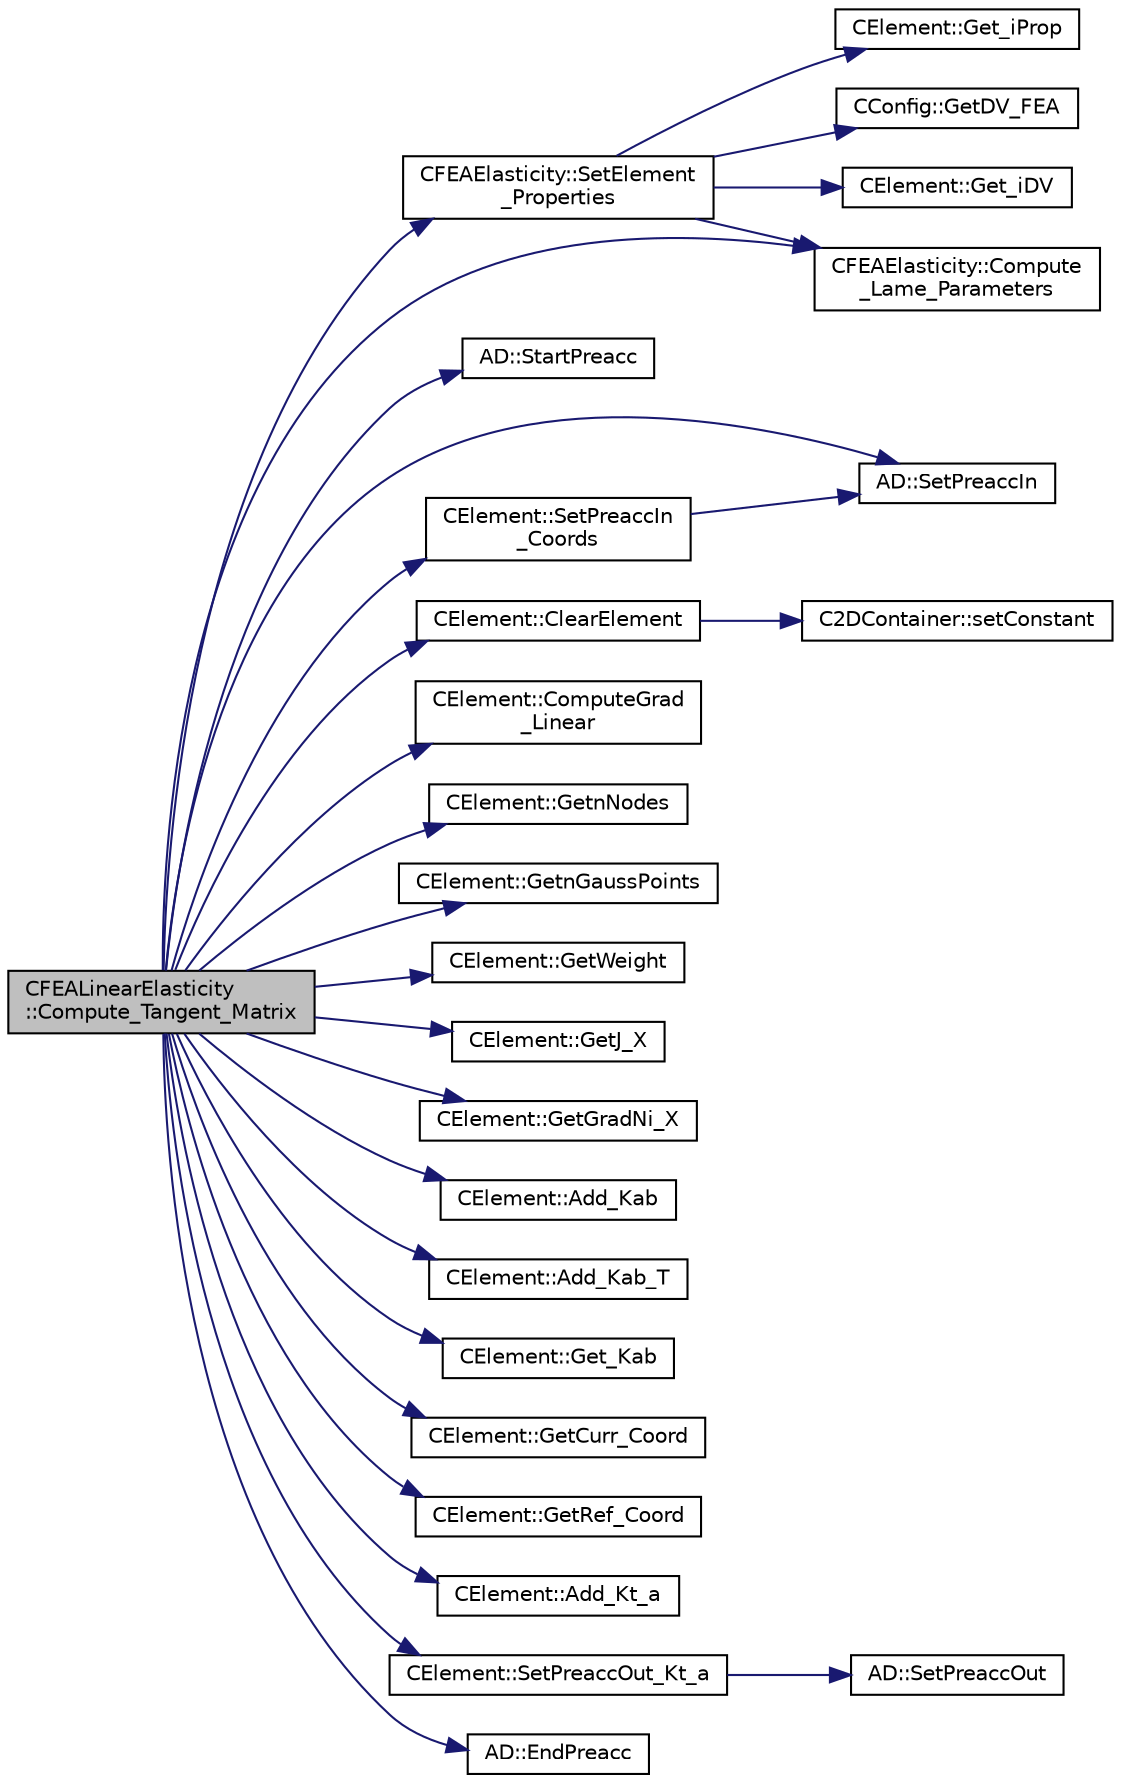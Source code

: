 digraph "CFEALinearElasticity::Compute_Tangent_Matrix"
{
  edge [fontname="Helvetica",fontsize="10",labelfontname="Helvetica",labelfontsize="10"];
  node [fontname="Helvetica",fontsize="10",shape=record];
  rankdir="LR";
  Node57 [label="CFEALinearElasticity\l::Compute_Tangent_Matrix",height=0.2,width=0.4,color="black", fillcolor="grey75", style="filled", fontcolor="black"];
  Node57 -> Node58 [color="midnightblue",fontsize="10",style="solid",fontname="Helvetica"];
  Node58 [label="CFEAElasticity::SetElement\l_Properties",height=0.2,width=0.4,color="black", fillcolor="white", style="filled",URL="$class_c_f_e_a_elasticity.html#a51c7b092be4fbcfc1a4907facfbbc84b",tooltip="Set element material properties. "];
  Node58 -> Node59 [color="midnightblue",fontsize="10",style="solid",fontname="Helvetica"];
  Node59 [label="CElement::Get_iProp",height=0.2,width=0.4,color="black", fillcolor="white", style="filled",URL="$class_c_element.html#a316ca4ad94c25db42cca8a9c4d187fdc",tooltip="Return the value of the identifier for the Element Property. "];
  Node58 -> Node60 [color="midnightblue",fontsize="10",style="solid",fontname="Helvetica"];
  Node60 [label="CConfig::GetDV_FEA",height=0.2,width=0.4,color="black", fillcolor="white", style="filled",URL="$class_c_config.html#a76b87a4b23cfd858b5473d9b9650eb1a",tooltip="Get the kind of design variable for FEA. "];
  Node58 -> Node61 [color="midnightblue",fontsize="10",style="solid",fontname="Helvetica"];
  Node61 [label="CElement::Get_iDV",height=0.2,width=0.4,color="black", fillcolor="white", style="filled",URL="$class_c_element.html#a9aca256c29c68f6be62c9a74f7a39fa8",tooltip="Return the value of the identifier for the Design Variable. "];
  Node58 -> Node62 [color="midnightblue",fontsize="10",style="solid",fontname="Helvetica"];
  Node62 [label="CFEAElasticity::Compute\l_Lame_Parameters",height=0.2,width=0.4,color="black", fillcolor="white", style="filled",URL="$class_c_f_e_a_elasticity.html#a3c8b0dc963f5cdfc3330f4349e267184",tooltip="Update the Lame parameters (required in AD to account for all dependencies). "];
  Node57 -> Node63 [color="midnightblue",fontsize="10",style="solid",fontname="Helvetica"];
  Node63 [label="AD::StartPreacc",height=0.2,width=0.4,color="black", fillcolor="white", style="filled",URL="$namespace_a_d.html#a2a1e9c4b109fd751e84132c9495de3ff",tooltip="Starts a new preaccumulation section and sets the input variables. "];
  Node57 -> Node64 [color="midnightblue",fontsize="10",style="solid",fontname="Helvetica"];
  Node64 [label="AD::SetPreaccIn",height=0.2,width=0.4,color="black", fillcolor="white", style="filled",URL="$namespace_a_d.html#aad703f3a82e509c88b92ae638f75383c",tooltip="Sets the scalar input of a preaccumulation section. "];
  Node57 -> Node65 [color="midnightblue",fontsize="10",style="solid",fontname="Helvetica"];
  Node65 [label="CElement::SetPreaccIn\l_Coords",height=0.2,width=0.4,color="black", fillcolor="white", style="filled",URL="$class_c_element.html#a148c8d06ff70ba9422c7a23db78b6668",tooltip="Register the current and reference coordinates of the element as pre-accumulation inputs the latter a..."];
  Node65 -> Node64 [color="midnightblue",fontsize="10",style="solid",fontname="Helvetica"];
  Node57 -> Node62 [color="midnightblue",fontsize="10",style="solid",fontname="Helvetica"];
  Node57 -> Node66 [color="midnightblue",fontsize="10",style="solid",fontname="Helvetica"];
  Node66 [label="CElement::ClearElement",height=0.2,width=0.4,color="black", fillcolor="white", style="filled",URL="$class_c_element.html#a34c043025dcb2d28b4800f93c9cd3184",tooltip="Sets matrices to 0. "];
  Node66 -> Node67 [color="midnightblue",fontsize="10",style="solid",fontname="Helvetica"];
  Node67 [label="C2DContainer::setConstant",height=0.2,width=0.4,color="black", fillcolor="white", style="filled",URL="$class_c2_d_container.html#ab9f8a545ab85abdd3291f0f65b4f411b",tooltip="Set value of all entries to \"value\". "];
  Node57 -> Node68 [color="midnightblue",fontsize="10",style="solid",fontname="Helvetica"];
  Node68 [label="CElement::ComputeGrad\l_Linear",height=0.2,width=0.4,color="black", fillcolor="white", style="filled",URL="$class_c_element.html#acff4750404c62c6b934cc1e66c3c0c91",tooltip="Set the value of the gradient of the shape functions wrt the reference configuration. "];
  Node57 -> Node69 [color="midnightblue",fontsize="10",style="solid",fontname="Helvetica"];
  Node69 [label="CElement::GetnNodes",height=0.2,width=0.4,color="black", fillcolor="white", style="filled",URL="$class_c_element.html#a87d13ba01e276d05b00b42caa1d5ee3c",tooltip="Retrieve the number of nodes of the element. "];
  Node57 -> Node70 [color="midnightblue",fontsize="10",style="solid",fontname="Helvetica"];
  Node70 [label="CElement::GetnGaussPoints",height=0.2,width=0.4,color="black", fillcolor="white", style="filled",URL="$class_c_element.html#ab069f4033f7ad4b13a049c7a69613659",tooltip="Retrieve the number of nodes of the element. "];
  Node57 -> Node71 [color="midnightblue",fontsize="10",style="solid",fontname="Helvetica"];
  Node71 [label="CElement::GetWeight",height=0.2,width=0.4,color="black", fillcolor="white", style="filled",URL="$class_c_element.html#a0e93583f33a6c7c88ac8d0b916a1281f",tooltip="Get the weight of the corresponding Gaussian Point. "];
  Node57 -> Node72 [color="midnightblue",fontsize="10",style="solid",fontname="Helvetica"];
  Node72 [label="CElement::GetJ_X",height=0.2,width=0.4,color="black", fillcolor="white", style="filled",URL="$class_c_element.html#a852d0bd9bdb6149e51edb9eff51e2c0b",tooltip="Get the Jacobian respect to the reference configuration for the Gaussian Point iGauss. "];
  Node57 -> Node73 [color="midnightblue",fontsize="10",style="solid",fontname="Helvetica"];
  Node73 [label="CElement::GetGradNi_X",height=0.2,width=0.4,color="black", fillcolor="white", style="filled",URL="$class_c_element.html#a5a760b4757477a26b59a0dd05b27cf2a",tooltip="Retrieve the value of the gradient of the shape functions respect to the reference configuration..."];
  Node57 -> Node74 [color="midnightblue",fontsize="10",style="solid",fontname="Helvetica"];
  Node74 [label="CElement::Add_Kab",height=0.2,width=0.4,color="black", fillcolor="white", style="filled",URL="$class_c_element.html#adbd1cf6d55a7d37bafc8532888bd265a",tooltip="Add the value of a submatrix K relating nodes a and b, for the constitutive term. ..."];
  Node57 -> Node75 [color="midnightblue",fontsize="10",style="solid",fontname="Helvetica"];
  Node75 [label="CElement::Add_Kab_T",height=0.2,width=0.4,color="black", fillcolor="white", style="filled",URL="$class_c_element.html#ab103b4157761bc4389fb4b2a99e1b86b",tooltip="Add the value of a submatrix K relating nodes a and b, for the constitutive term (symmetric terms nee..."];
  Node57 -> Node76 [color="midnightblue",fontsize="10",style="solid",fontname="Helvetica"];
  Node76 [label="CElement::Get_Kab",height=0.2,width=0.4,color="black", fillcolor="white", style="filled",URL="$class_c_element.html#a077f170b754fd4533595bf6bc163b2a6",tooltip="Return the value of the submatrix K relating nodes a and b. "];
  Node57 -> Node77 [color="midnightblue",fontsize="10",style="solid",fontname="Helvetica"];
  Node77 [label="CElement::GetCurr_Coord",height=0.2,width=0.4,color="black", fillcolor="white", style="filled",URL="$class_c_element.html#a4264daddbc6ade9f81ae1f7702d6c487",tooltip="Get the value of the coordinate of the nodes in the current configuration. "];
  Node57 -> Node78 [color="midnightblue",fontsize="10",style="solid",fontname="Helvetica"];
  Node78 [label="CElement::GetRef_Coord",height=0.2,width=0.4,color="black", fillcolor="white", style="filled",URL="$class_c_element.html#ac310718eccb532f7817464961531f587",tooltip="Get the value of the coordinate of the nodes in the reference configuration. "];
  Node57 -> Node79 [color="midnightblue",fontsize="10",style="solid",fontname="Helvetica"];
  Node79 [label="CElement::Add_Kt_a",height=0.2,width=0.4,color="black", fillcolor="white", style="filled",URL="$class_c_element.html#a85176f7d6a333f6ad542702885fb66ef",tooltip="Add the value of the nodal stress term for the computation of the residual. "];
  Node57 -> Node80 [color="midnightblue",fontsize="10",style="solid",fontname="Helvetica"];
  Node80 [label="CElement::SetPreaccOut_Kt_a",height=0.2,width=0.4,color="black", fillcolor="white", style="filled",URL="$class_c_element.html#afae4494eff7cd77a8e3bc2ba73cb840c",tooltip="Register the stress residual as a pre-accumulation output. When computing the element stiffness matri..."];
  Node80 -> Node81 [color="midnightblue",fontsize="10",style="solid",fontname="Helvetica"];
  Node81 [label="AD::SetPreaccOut",height=0.2,width=0.4,color="black", fillcolor="white", style="filled",URL="$namespace_a_d.html#ab3a80e24a5c8c2beb01131c57dcae4b2",tooltip="Sets the scalar output of a preaccumulation section. "];
  Node57 -> Node82 [color="midnightblue",fontsize="10",style="solid",fontname="Helvetica"];
  Node82 [label="AD::EndPreacc",height=0.2,width=0.4,color="black", fillcolor="white", style="filled",URL="$namespace_a_d.html#a309d057a92faa60a3a760254678ec9ea",tooltip="Ends a preaccumulation section and computes the local Jacobi matrix of a code section using the varia..."];
}
